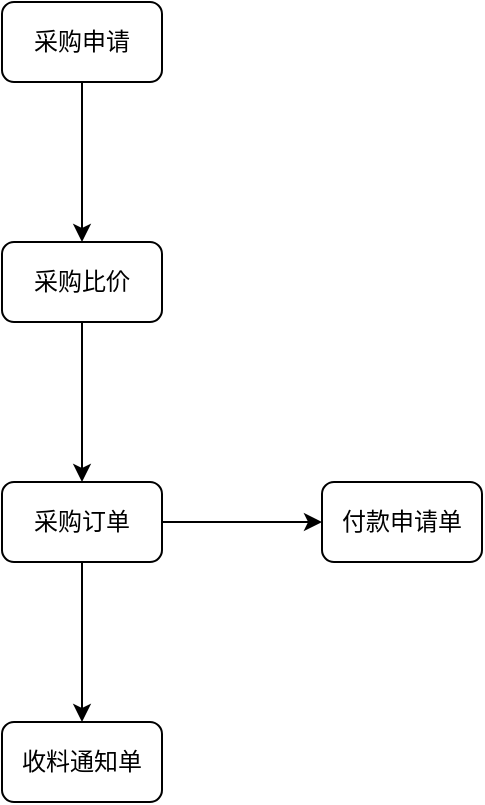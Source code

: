 <mxfile version="10.8.2" type="github"><diagram id="6a731a19-8d31-9384-78a2-239565b7b9f0" name="Page-1"><mxGraphModel dx="1080" dy="436" grid="1" gridSize="10" guides="1" tooltips="1" connect="1" arrows="1" fold="1" page="1" pageScale="1" pageWidth="1169" pageHeight="827" background="#ffffff" math="0" shadow="0"><root><mxCell id="0"/><mxCell id="1" parent="0"/><mxCell id="HemxtO08CE9flhUHNrtJ-64" value="" style="edgeStyle=orthogonalEdgeStyle;rounded=0;orthogonalLoop=1;jettySize=auto;html=1;" parent="1" source="HemxtO08CE9flhUHNrtJ-57" target="HemxtO08CE9flhUHNrtJ-63" edge="1"><mxGeometry relative="1" as="geometry"/></mxCell><mxCell id="HemxtO08CE9flhUHNrtJ-57" value="采购申请" style="rounded=1;whiteSpace=wrap;html=1;" parent="1" vertex="1"><mxGeometry x="380" y="40" width="80" height="40" as="geometry"/></mxCell><mxCell id="HemxtO08CE9flhUHNrtJ-66" value="" style="edgeStyle=orthogonalEdgeStyle;rounded=0;orthogonalLoop=1;jettySize=auto;html=1;" parent="1" source="HemxtO08CE9flhUHNrtJ-63" target="HemxtO08CE9flhUHNrtJ-65" edge="1"><mxGeometry relative="1" as="geometry"/></mxCell><mxCell id="HemxtO08CE9flhUHNrtJ-63" value="采购比价" style="rounded=1;whiteSpace=wrap;html=1;" parent="1" vertex="1"><mxGeometry x="380" y="160" width="80" height="40" as="geometry"/></mxCell><mxCell id="HemxtO08CE9flhUHNrtJ-70" value="" style="edgeStyle=orthogonalEdgeStyle;rounded=0;orthogonalLoop=1;jettySize=auto;html=1;" parent="1" source="HemxtO08CE9flhUHNrtJ-65" target="HemxtO08CE9flhUHNrtJ-69" edge="1"><mxGeometry relative="1" as="geometry"/></mxCell><mxCell id="HemxtO08CE9flhUHNrtJ-72" value="" style="edgeStyle=orthogonalEdgeStyle;rounded=0;orthogonalLoop=1;jettySize=auto;html=1;" parent="1" source="HemxtO08CE9flhUHNrtJ-65" target="HemxtO08CE9flhUHNrtJ-71" edge="1"><mxGeometry relative="1" as="geometry"/></mxCell><mxCell id="HemxtO08CE9flhUHNrtJ-65" value="采购订单" style="rounded=1;whiteSpace=wrap;html=1;" parent="1" vertex="1"><mxGeometry x="380" y="280" width="80" height="40" as="geometry"/></mxCell><mxCell id="HemxtO08CE9flhUHNrtJ-71" value="付款申请单" style="rounded=1;whiteSpace=wrap;html=1;" parent="1" vertex="1"><mxGeometry x="540" y="280" width="80" height="40" as="geometry"/></mxCell><mxCell id="HemxtO08CE9flhUHNrtJ-69" value="收料通知单" style="rounded=1;whiteSpace=wrap;html=1;" parent="1" vertex="1"><mxGeometry x="380" y="400" width="80" height="40" as="geometry"/></mxCell></root></mxGraphModel></diagram></mxfile>
